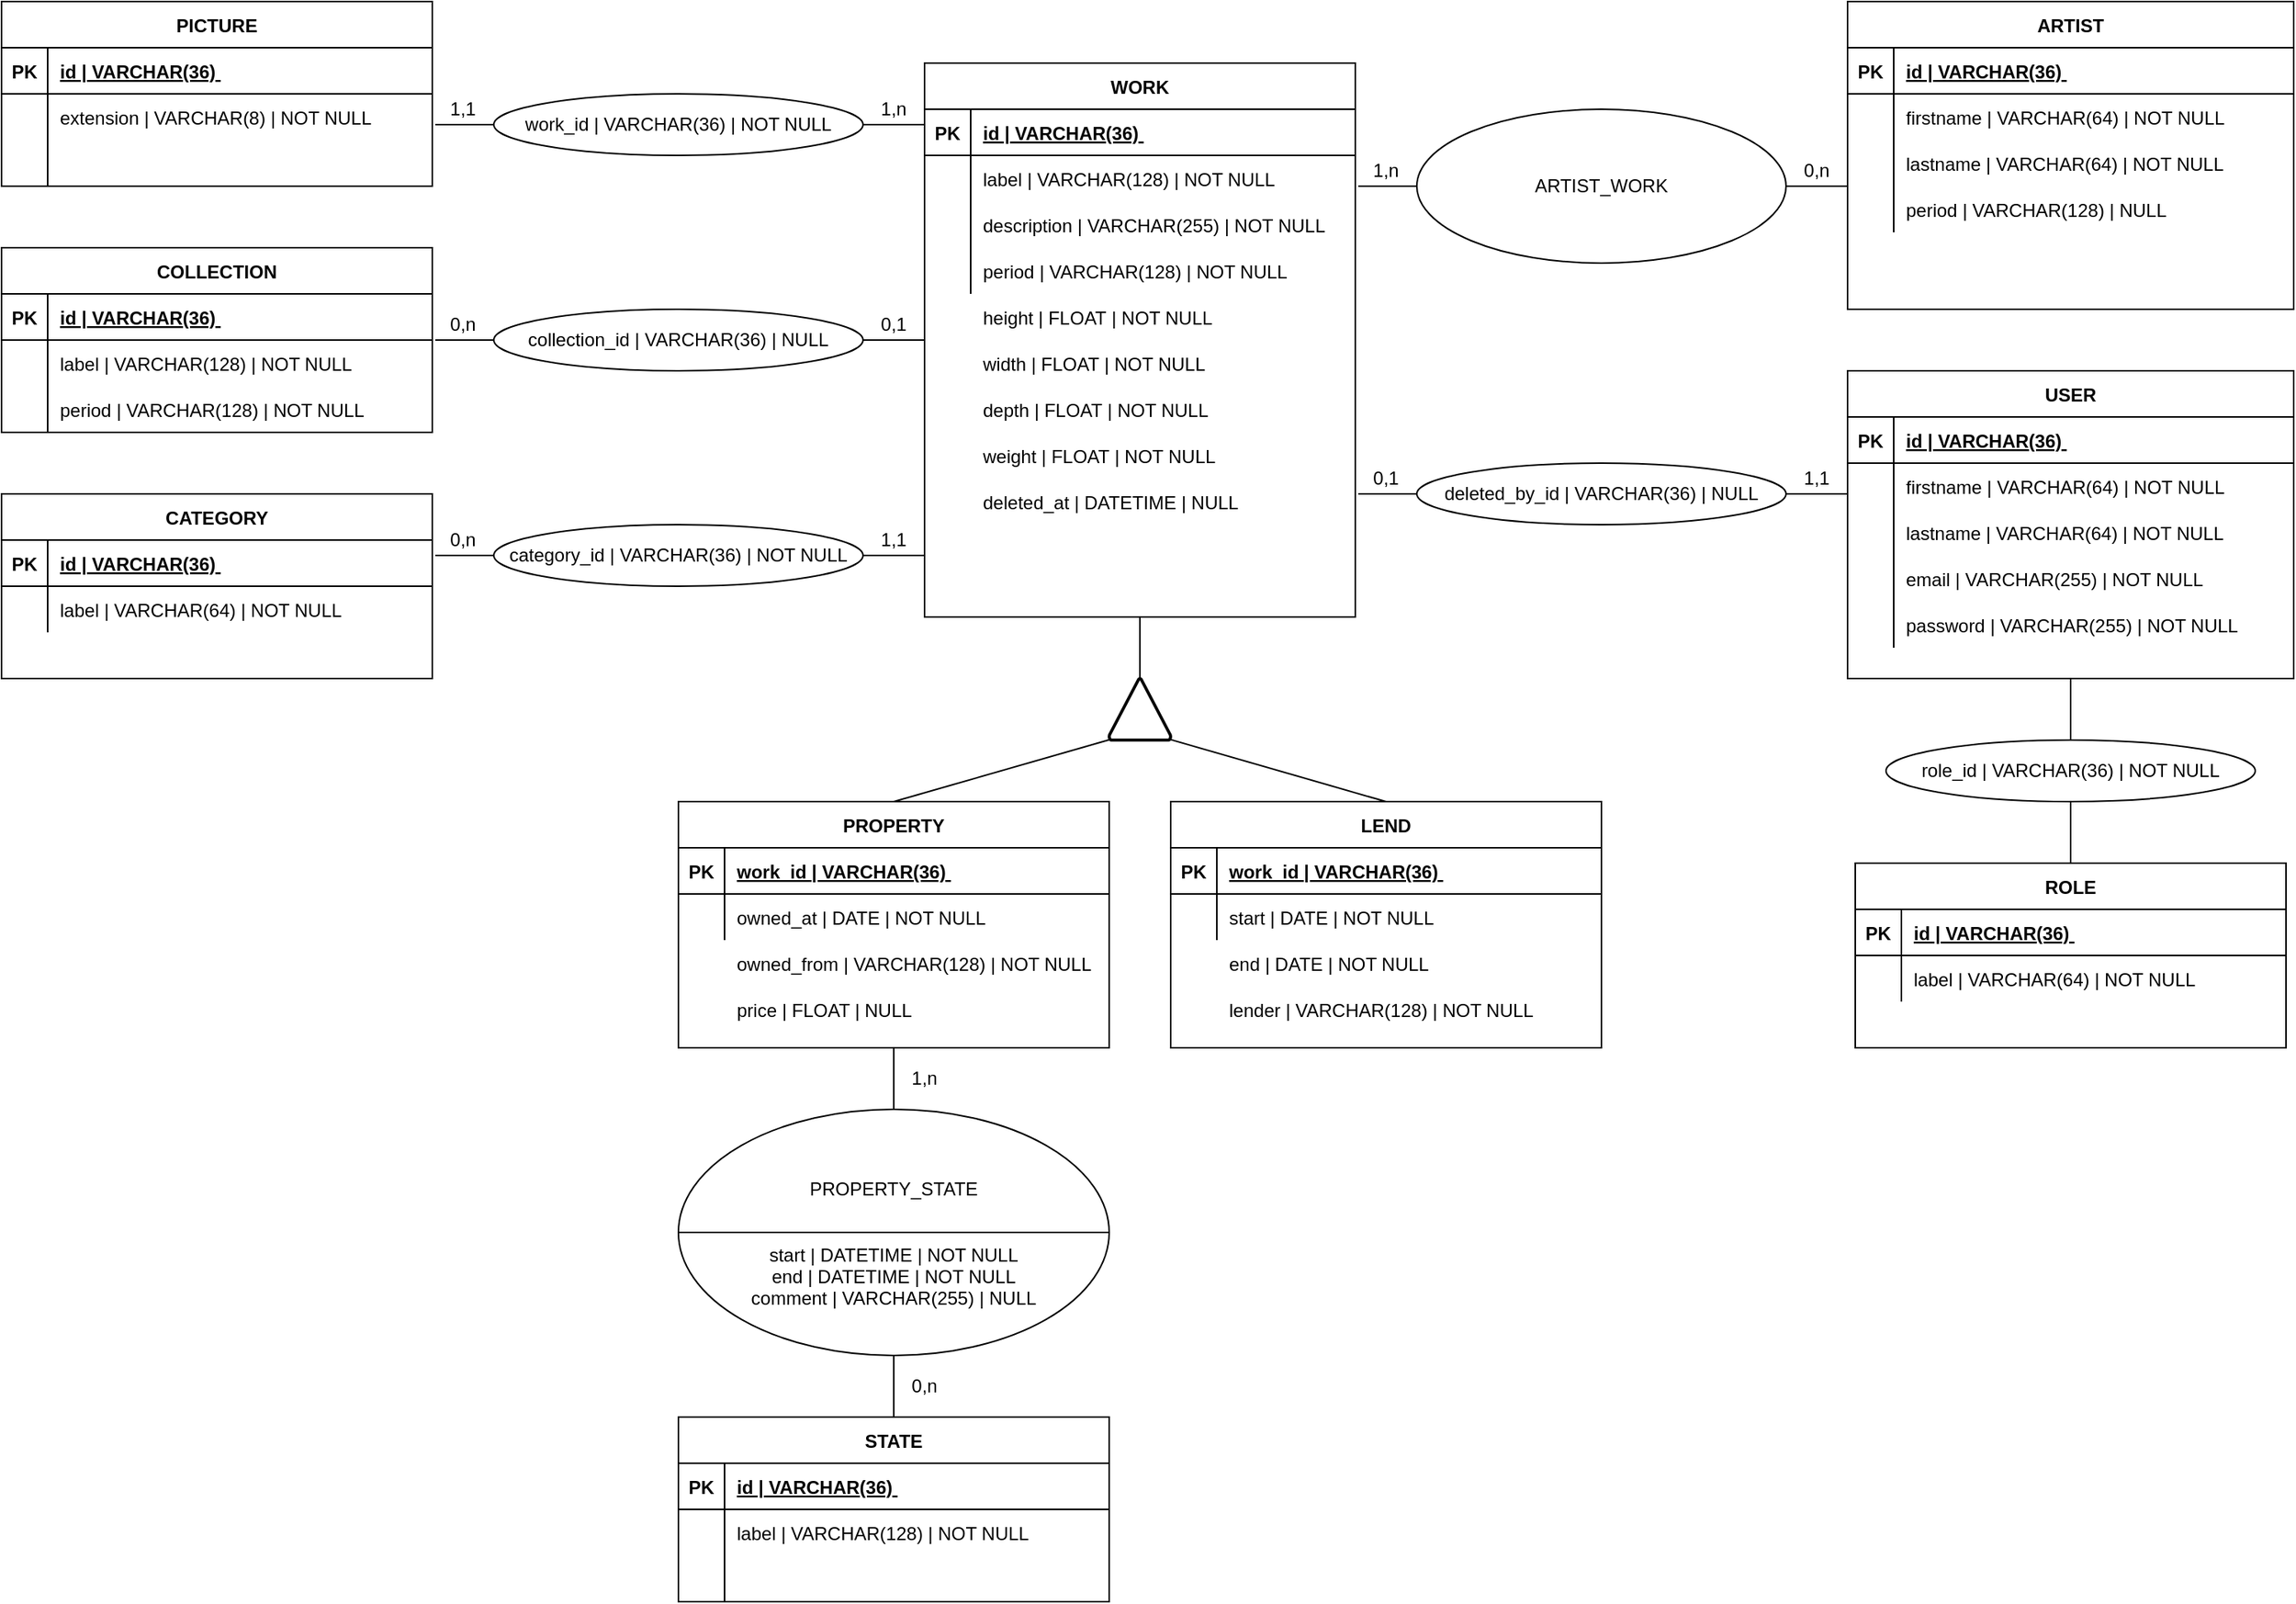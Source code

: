 <mxfile version="14.6.6" type="device"><diagram id="KtRQUyk1w5JVe8lo4TJr" name="Page-1"><mxGraphModel dx="2473" dy="720" grid="1" gridSize="10" guides="1" tooltips="1" connect="1" arrows="1" fold="1" page="0" pageScale="1" pageWidth="827" pageHeight="1169" math="0" shadow="0"><root><mxCell id="0"/><mxCell id="1" parent="0"/><mxCell id="kUrhqfvCoL_oDyxeggpk-15" value="WORK" style="shape=table;startSize=30;container=1;collapsible=1;childLayout=tableLayout;fixedRows=1;rowLines=0;fontStyle=1;align=center;resizeLast=1;" parent="1" vertex="1"><mxGeometry x="-40" y="160" width="280" height="360" as="geometry"/></mxCell><mxCell id="kUrhqfvCoL_oDyxeggpk-16" value="" style="shape=partialRectangle;collapsible=0;dropTarget=0;pointerEvents=0;fillColor=none;top=0;left=0;bottom=1;right=0;points=[[0,0.5],[1,0.5]];portConstraint=eastwest;" parent="kUrhqfvCoL_oDyxeggpk-15" vertex="1"><mxGeometry y="30" width="280" height="30" as="geometry"/></mxCell><mxCell id="kUrhqfvCoL_oDyxeggpk-17" value="PK" style="shape=partialRectangle;connectable=0;fillColor=none;top=0;left=0;bottom=0;right=0;fontStyle=1;overflow=hidden;" parent="kUrhqfvCoL_oDyxeggpk-16" vertex="1"><mxGeometry width="30" height="30" as="geometry"/></mxCell><mxCell id="kUrhqfvCoL_oDyxeggpk-18" value="id | VARCHAR(36) " style="shape=partialRectangle;connectable=0;fillColor=none;top=0;left=0;bottom=0;right=0;align=left;spacingLeft=6;fontStyle=5;overflow=hidden;" parent="kUrhqfvCoL_oDyxeggpk-16" vertex="1"><mxGeometry x="30" width="250" height="30" as="geometry"/></mxCell><mxCell id="kUrhqfvCoL_oDyxeggpk-19" value="" style="shape=partialRectangle;collapsible=0;dropTarget=0;pointerEvents=0;fillColor=none;top=0;left=0;bottom=0;right=0;points=[[0,0.5],[1,0.5]];portConstraint=eastwest;" parent="kUrhqfvCoL_oDyxeggpk-15" vertex="1"><mxGeometry y="60" width="280" height="30" as="geometry"/></mxCell><mxCell id="kUrhqfvCoL_oDyxeggpk-20" value="" style="shape=partialRectangle;connectable=0;fillColor=none;top=0;left=0;bottom=0;right=0;editable=1;overflow=hidden;" parent="kUrhqfvCoL_oDyxeggpk-19" vertex="1"><mxGeometry width="30" height="30" as="geometry"/></mxCell><mxCell id="kUrhqfvCoL_oDyxeggpk-21" value="label | VARCHAR(128) | NOT NULL" style="shape=partialRectangle;connectable=0;fillColor=none;top=0;left=0;bottom=0;right=0;align=left;spacingLeft=6;overflow=hidden;" parent="kUrhqfvCoL_oDyxeggpk-19" vertex="1"><mxGeometry x="30" width="250" height="30" as="geometry"/></mxCell><mxCell id="kUrhqfvCoL_oDyxeggpk-22" value="" style="shape=partialRectangle;collapsible=0;dropTarget=0;pointerEvents=0;fillColor=none;top=0;left=0;bottom=0;right=0;points=[[0,0.5],[1,0.5]];portConstraint=eastwest;" parent="kUrhqfvCoL_oDyxeggpk-15" vertex="1"><mxGeometry y="90" width="280" height="30" as="geometry"/></mxCell><mxCell id="kUrhqfvCoL_oDyxeggpk-23" value="" style="shape=partialRectangle;connectable=0;fillColor=none;top=0;left=0;bottom=0;right=0;editable=1;overflow=hidden;" parent="kUrhqfvCoL_oDyxeggpk-22" vertex="1"><mxGeometry width="30" height="30" as="geometry"/></mxCell><mxCell id="kUrhqfvCoL_oDyxeggpk-24" value="description | VARCHAR(255) | NOT NULL" style="shape=partialRectangle;connectable=0;fillColor=none;top=0;left=0;bottom=0;right=0;align=left;spacingLeft=6;overflow=hidden;" parent="kUrhqfvCoL_oDyxeggpk-22" vertex="1"><mxGeometry x="30" width="250" height="30" as="geometry"/></mxCell><mxCell id="kUrhqfvCoL_oDyxeggpk-25" value="" style="shape=partialRectangle;collapsible=0;dropTarget=0;pointerEvents=0;fillColor=none;top=0;left=0;bottom=0;right=0;points=[[0,0.5],[1,0.5]];portConstraint=eastwest;" parent="kUrhqfvCoL_oDyxeggpk-15" vertex="1"><mxGeometry y="120" width="280" height="30" as="geometry"/></mxCell><mxCell id="kUrhqfvCoL_oDyxeggpk-26" value="" style="shape=partialRectangle;connectable=0;fillColor=none;top=0;left=0;bottom=0;right=0;editable=1;overflow=hidden;" parent="kUrhqfvCoL_oDyxeggpk-25" vertex="1"><mxGeometry width="30" height="30" as="geometry"/></mxCell><mxCell id="kUrhqfvCoL_oDyxeggpk-27" value="" style="shape=partialRectangle;connectable=0;fillColor=none;top=0;left=0;bottom=0;right=0;align=left;spacingLeft=6;overflow=hidden;" parent="kUrhqfvCoL_oDyxeggpk-25" vertex="1"><mxGeometry x="30" width="250" height="30" as="geometry"/></mxCell><mxCell id="kUrhqfvCoL_oDyxeggpk-28" value="height | FLOAT | NOT NULL" style="shape=partialRectangle;connectable=0;fillColor=none;top=0;left=0;bottom=0;right=0;align=left;spacingLeft=6;overflow=hidden;" parent="1" vertex="1"><mxGeometry x="-10" y="310" width="210" height="30" as="geometry"/></mxCell><mxCell id="kUrhqfvCoL_oDyxeggpk-43" value="ARTIST" style="shape=table;startSize=30;container=1;collapsible=1;childLayout=tableLayout;fixedRows=1;rowLines=0;fontStyle=1;align=center;resizeLast=1;" parent="1" vertex="1"><mxGeometry x="560" y="120" width="290" height="200" as="geometry"/></mxCell><mxCell id="kUrhqfvCoL_oDyxeggpk-44" value="" style="shape=partialRectangle;collapsible=0;dropTarget=0;pointerEvents=0;fillColor=none;top=0;left=0;bottom=1;right=0;points=[[0,0.5],[1,0.5]];portConstraint=eastwest;" parent="kUrhqfvCoL_oDyxeggpk-43" vertex="1"><mxGeometry y="30" width="290" height="30" as="geometry"/></mxCell><mxCell id="kUrhqfvCoL_oDyxeggpk-45" value="PK" style="shape=partialRectangle;connectable=0;fillColor=none;top=0;left=0;bottom=0;right=0;fontStyle=1;overflow=hidden;" parent="kUrhqfvCoL_oDyxeggpk-44" vertex="1"><mxGeometry width="30" height="30" as="geometry"/></mxCell><mxCell id="kUrhqfvCoL_oDyxeggpk-46" value="id | VARCHAR(36) " style="shape=partialRectangle;connectable=0;fillColor=none;top=0;left=0;bottom=0;right=0;align=left;spacingLeft=6;fontStyle=5;overflow=hidden;" parent="kUrhqfvCoL_oDyxeggpk-44" vertex="1"><mxGeometry x="30" width="260" height="30" as="geometry"/></mxCell><mxCell id="kUrhqfvCoL_oDyxeggpk-47" value="" style="shape=partialRectangle;collapsible=0;dropTarget=0;pointerEvents=0;fillColor=none;top=0;left=0;bottom=0;right=0;points=[[0,0.5],[1,0.5]];portConstraint=eastwest;" parent="kUrhqfvCoL_oDyxeggpk-43" vertex="1"><mxGeometry y="60" width="290" height="30" as="geometry"/></mxCell><mxCell id="kUrhqfvCoL_oDyxeggpk-48" value="" style="shape=partialRectangle;connectable=0;fillColor=none;top=0;left=0;bottom=0;right=0;editable=1;overflow=hidden;" parent="kUrhqfvCoL_oDyxeggpk-47" vertex="1"><mxGeometry width="30" height="30" as="geometry"/></mxCell><mxCell id="kUrhqfvCoL_oDyxeggpk-49" value="firstname | VARCHAR(64) | NOT NULL" style="shape=partialRectangle;connectable=0;fillColor=none;top=0;left=0;bottom=0;right=0;align=left;spacingLeft=6;overflow=hidden;" parent="kUrhqfvCoL_oDyxeggpk-47" vertex="1"><mxGeometry x="30" width="260" height="30" as="geometry"/></mxCell><mxCell id="kUrhqfvCoL_oDyxeggpk-50" value="" style="shape=partialRectangle;collapsible=0;dropTarget=0;pointerEvents=0;fillColor=none;top=0;left=0;bottom=0;right=0;points=[[0,0.5],[1,0.5]];portConstraint=eastwest;" parent="kUrhqfvCoL_oDyxeggpk-43" vertex="1"><mxGeometry y="90" width="290" height="30" as="geometry"/></mxCell><mxCell id="kUrhqfvCoL_oDyxeggpk-51" value="" style="shape=partialRectangle;connectable=0;fillColor=none;top=0;left=0;bottom=0;right=0;editable=1;overflow=hidden;" parent="kUrhqfvCoL_oDyxeggpk-50" vertex="1"><mxGeometry width="30" height="30" as="geometry"/></mxCell><mxCell id="kUrhqfvCoL_oDyxeggpk-52" value="lastname | VARCHAR(64) | NOT NULL" style="shape=partialRectangle;connectable=0;fillColor=none;top=0;left=0;bottom=0;right=0;align=left;spacingLeft=6;overflow=hidden;" parent="kUrhqfvCoL_oDyxeggpk-50" vertex="1"><mxGeometry x="30" width="260" height="30" as="geometry"/></mxCell><mxCell id="kUrhqfvCoL_oDyxeggpk-53" value="" style="shape=partialRectangle;collapsible=0;dropTarget=0;pointerEvents=0;fillColor=none;top=0;left=0;bottom=0;right=0;points=[[0,0.5],[1,0.5]];portConstraint=eastwest;" parent="kUrhqfvCoL_oDyxeggpk-43" vertex="1"><mxGeometry y="120" width="290" height="30" as="geometry"/></mxCell><mxCell id="kUrhqfvCoL_oDyxeggpk-54" value="" style="shape=partialRectangle;connectable=0;fillColor=none;top=0;left=0;bottom=0;right=0;editable=1;overflow=hidden;" parent="kUrhqfvCoL_oDyxeggpk-53" vertex="1"><mxGeometry width="30" height="30" as="geometry"/></mxCell><mxCell id="kUrhqfvCoL_oDyxeggpk-55" value="period | VARCHAR(128) | NULL" style="shape=partialRectangle;connectable=0;fillColor=none;top=0;left=0;bottom=0;right=0;align=left;spacingLeft=6;overflow=hidden;" parent="kUrhqfvCoL_oDyxeggpk-53" vertex="1"><mxGeometry x="30" width="260" height="30" as="geometry"/></mxCell><mxCell id="kUrhqfvCoL_oDyxeggpk-77" value="COLLECTION" style="shape=table;startSize=30;container=1;collapsible=1;childLayout=tableLayout;fixedRows=1;rowLines=0;fontStyle=1;align=center;resizeLast=1;" parent="1" vertex="1"><mxGeometry x="-640" y="280" width="280" height="120" as="geometry"/></mxCell><mxCell id="kUrhqfvCoL_oDyxeggpk-78" value="" style="shape=partialRectangle;collapsible=0;dropTarget=0;pointerEvents=0;fillColor=none;top=0;left=0;bottom=1;right=0;points=[[0,0.5],[1,0.5]];portConstraint=eastwest;" parent="kUrhqfvCoL_oDyxeggpk-77" vertex="1"><mxGeometry y="30" width="280" height="30" as="geometry"/></mxCell><mxCell id="kUrhqfvCoL_oDyxeggpk-79" value="PK" style="shape=partialRectangle;connectable=0;fillColor=none;top=0;left=0;bottom=0;right=0;fontStyle=1;overflow=hidden;" parent="kUrhqfvCoL_oDyxeggpk-78" vertex="1"><mxGeometry width="30" height="30" as="geometry"/></mxCell><mxCell id="kUrhqfvCoL_oDyxeggpk-80" value="id | VARCHAR(36) " style="shape=partialRectangle;connectable=0;fillColor=none;top=0;left=0;bottom=0;right=0;align=left;spacingLeft=6;fontStyle=5;overflow=hidden;" parent="kUrhqfvCoL_oDyxeggpk-78" vertex="1"><mxGeometry x="30" width="250" height="30" as="geometry"/></mxCell><mxCell id="kUrhqfvCoL_oDyxeggpk-81" value="" style="shape=partialRectangle;collapsible=0;dropTarget=0;pointerEvents=0;fillColor=none;top=0;left=0;bottom=0;right=0;points=[[0,0.5],[1,0.5]];portConstraint=eastwest;" parent="kUrhqfvCoL_oDyxeggpk-77" vertex="1"><mxGeometry y="60" width="280" height="30" as="geometry"/></mxCell><mxCell id="kUrhqfvCoL_oDyxeggpk-82" value="" style="shape=partialRectangle;connectable=0;fillColor=none;top=0;left=0;bottom=0;right=0;editable=1;overflow=hidden;" parent="kUrhqfvCoL_oDyxeggpk-81" vertex="1"><mxGeometry width="30" height="30" as="geometry"/></mxCell><mxCell id="kUrhqfvCoL_oDyxeggpk-83" value="label | VARCHAR(128) | NOT NULL" style="shape=partialRectangle;connectable=0;fillColor=none;top=0;left=0;bottom=0;right=0;align=left;spacingLeft=6;overflow=hidden;" parent="kUrhqfvCoL_oDyxeggpk-81" vertex="1"><mxGeometry x="30" width="250" height="30" as="geometry"/></mxCell><mxCell id="kUrhqfvCoL_oDyxeggpk-84" value="" style="shape=partialRectangle;collapsible=0;dropTarget=0;pointerEvents=0;fillColor=none;top=0;left=0;bottom=0;right=0;points=[[0,0.5],[1,0.5]];portConstraint=eastwest;" parent="kUrhqfvCoL_oDyxeggpk-77" vertex="1"><mxGeometry y="90" width="280" height="30" as="geometry"/></mxCell><mxCell id="kUrhqfvCoL_oDyxeggpk-85" value="" style="shape=partialRectangle;connectable=0;fillColor=none;top=0;left=0;bottom=0;right=0;editable=1;overflow=hidden;" parent="kUrhqfvCoL_oDyxeggpk-84" vertex="1"><mxGeometry width="30" height="30" as="geometry"/></mxCell><mxCell id="kUrhqfvCoL_oDyxeggpk-86" value="period | VARCHAR(128) | NOT NULL" style="shape=partialRectangle;connectable=0;fillColor=none;top=0;left=0;bottom=0;right=0;align=left;spacingLeft=6;overflow=hidden;" parent="kUrhqfvCoL_oDyxeggpk-84" vertex="1"><mxGeometry x="30" width="250" height="30" as="geometry"/></mxCell><mxCell id="kUrhqfvCoL_oDyxeggpk-115" value="USER" style="shape=table;startSize=30;container=1;collapsible=1;childLayout=tableLayout;fixedRows=1;rowLines=0;fontStyle=1;align=center;resizeLast=1;" parent="1" vertex="1"><mxGeometry x="560" y="360" width="290" height="200" as="geometry"/></mxCell><mxCell id="kUrhqfvCoL_oDyxeggpk-116" value="" style="shape=partialRectangle;collapsible=0;dropTarget=0;pointerEvents=0;fillColor=none;top=0;left=0;bottom=1;right=0;points=[[0,0.5],[1,0.5]];portConstraint=eastwest;" parent="kUrhqfvCoL_oDyxeggpk-115" vertex="1"><mxGeometry y="30" width="290" height="30" as="geometry"/></mxCell><mxCell id="kUrhqfvCoL_oDyxeggpk-117" value="PK" style="shape=partialRectangle;connectable=0;fillColor=none;top=0;left=0;bottom=0;right=0;fontStyle=1;overflow=hidden;" parent="kUrhqfvCoL_oDyxeggpk-116" vertex="1"><mxGeometry width="30" height="30" as="geometry"/></mxCell><mxCell id="kUrhqfvCoL_oDyxeggpk-118" value="id | VARCHAR(36) " style="shape=partialRectangle;connectable=0;fillColor=none;top=0;left=0;bottom=0;right=0;align=left;spacingLeft=6;fontStyle=5;overflow=hidden;" parent="kUrhqfvCoL_oDyxeggpk-116" vertex="1"><mxGeometry x="30" width="260" height="30" as="geometry"/></mxCell><mxCell id="kUrhqfvCoL_oDyxeggpk-119" value="" style="shape=partialRectangle;collapsible=0;dropTarget=0;pointerEvents=0;fillColor=none;top=0;left=0;bottom=0;right=0;points=[[0,0.5],[1,0.5]];portConstraint=eastwest;" parent="kUrhqfvCoL_oDyxeggpk-115" vertex="1"><mxGeometry y="60" width="290" height="30" as="geometry"/></mxCell><mxCell id="kUrhqfvCoL_oDyxeggpk-120" value="" style="shape=partialRectangle;connectable=0;fillColor=none;top=0;left=0;bottom=0;right=0;editable=1;overflow=hidden;" parent="kUrhqfvCoL_oDyxeggpk-119" vertex="1"><mxGeometry width="30" height="30" as="geometry"/></mxCell><mxCell id="kUrhqfvCoL_oDyxeggpk-121" value="firstname | VARCHAR(64) | NOT NULL" style="shape=partialRectangle;connectable=0;fillColor=none;top=0;left=0;bottom=0;right=0;align=left;spacingLeft=6;overflow=hidden;" parent="kUrhqfvCoL_oDyxeggpk-119" vertex="1"><mxGeometry x="30" width="260" height="30" as="geometry"/></mxCell><mxCell id="kUrhqfvCoL_oDyxeggpk-122" value="" style="shape=partialRectangle;collapsible=0;dropTarget=0;pointerEvents=0;fillColor=none;top=0;left=0;bottom=0;right=0;points=[[0,0.5],[1,0.5]];portConstraint=eastwest;" parent="kUrhqfvCoL_oDyxeggpk-115" vertex="1"><mxGeometry y="90" width="290" height="30" as="geometry"/></mxCell><mxCell id="kUrhqfvCoL_oDyxeggpk-123" value="" style="shape=partialRectangle;connectable=0;fillColor=none;top=0;left=0;bottom=0;right=0;editable=1;overflow=hidden;" parent="kUrhqfvCoL_oDyxeggpk-122" vertex="1"><mxGeometry width="30" height="30" as="geometry"/></mxCell><mxCell id="kUrhqfvCoL_oDyxeggpk-124" value="lastname | VARCHAR(64) | NOT NULL" style="shape=partialRectangle;connectable=0;fillColor=none;top=0;left=0;bottom=0;right=0;align=left;spacingLeft=6;overflow=hidden;" parent="kUrhqfvCoL_oDyxeggpk-122" vertex="1"><mxGeometry x="30" width="260" height="30" as="geometry"/></mxCell><mxCell id="yEM7MSctmR_Ki6UB7FGA-25" value="" style="shape=partialRectangle;collapsible=0;dropTarget=0;pointerEvents=0;fillColor=none;top=0;left=0;bottom=0;right=0;points=[[0,0.5],[1,0.5]];portConstraint=eastwest;" parent="kUrhqfvCoL_oDyxeggpk-115" vertex="1"><mxGeometry y="120" width="290" height="30" as="geometry"/></mxCell><mxCell id="yEM7MSctmR_Ki6UB7FGA-26" value="" style="shape=partialRectangle;connectable=0;fillColor=none;top=0;left=0;bottom=0;right=0;editable=1;overflow=hidden;" parent="yEM7MSctmR_Ki6UB7FGA-25" vertex="1"><mxGeometry width="30" height="30" as="geometry"/></mxCell><mxCell id="yEM7MSctmR_Ki6UB7FGA-27" value="email | VARCHAR(255) | NOT NULL" style="shape=partialRectangle;connectable=0;fillColor=none;top=0;left=0;bottom=0;right=0;align=left;spacingLeft=6;overflow=hidden;" parent="yEM7MSctmR_Ki6UB7FGA-25" vertex="1"><mxGeometry x="30" width="260" height="30" as="geometry"/></mxCell><mxCell id="yEM7MSctmR_Ki6UB7FGA-28" value="" style="shape=partialRectangle;collapsible=0;dropTarget=0;pointerEvents=0;fillColor=none;top=0;left=0;bottom=0;right=0;points=[[0,0.5],[1,0.5]];portConstraint=eastwest;" parent="kUrhqfvCoL_oDyxeggpk-115" vertex="1"><mxGeometry y="150" width="290" height="30" as="geometry"/></mxCell><mxCell id="yEM7MSctmR_Ki6UB7FGA-29" value="" style="shape=partialRectangle;connectable=0;fillColor=none;top=0;left=0;bottom=0;right=0;editable=1;overflow=hidden;" parent="yEM7MSctmR_Ki6UB7FGA-28" vertex="1"><mxGeometry width="30" height="30" as="geometry"/></mxCell><mxCell id="yEM7MSctmR_Ki6UB7FGA-30" value="password | VARCHAR(255) | NOT NULL" style="shape=partialRectangle;connectable=0;fillColor=none;top=0;left=0;bottom=0;right=0;align=left;spacingLeft=6;overflow=hidden;" parent="yEM7MSctmR_Ki6UB7FGA-28" vertex="1"><mxGeometry x="30" width="260" height="30" as="geometry"/></mxCell><mxCell id="kUrhqfvCoL_oDyxeggpk-131" value="period | VARCHAR(128) | NOT NULL" style="shape=partialRectangle;connectable=0;fillColor=none;top=0;left=0;bottom=0;right=0;align=left;spacingLeft=6;overflow=hidden;" parent="1" vertex="1"><mxGeometry x="-10" y="280" width="210" height="30" as="geometry"/></mxCell><mxCell id="kUrhqfvCoL_oDyxeggpk-132" value="PICTURE" style="shape=table;startSize=30;container=1;collapsible=1;childLayout=tableLayout;fixedRows=1;rowLines=0;fontStyle=1;align=center;resizeLast=1;" parent="1" vertex="1"><mxGeometry x="-640" y="120" width="280" height="120" as="geometry"/></mxCell><mxCell id="kUrhqfvCoL_oDyxeggpk-133" value="" style="shape=partialRectangle;collapsible=0;dropTarget=0;pointerEvents=0;fillColor=none;top=0;left=0;bottom=1;right=0;points=[[0,0.5],[1,0.5]];portConstraint=eastwest;" parent="kUrhqfvCoL_oDyxeggpk-132" vertex="1"><mxGeometry y="30" width="280" height="30" as="geometry"/></mxCell><mxCell id="kUrhqfvCoL_oDyxeggpk-134" value="PK" style="shape=partialRectangle;connectable=0;fillColor=none;top=0;left=0;bottom=0;right=0;fontStyle=1;overflow=hidden;" parent="kUrhqfvCoL_oDyxeggpk-133" vertex="1"><mxGeometry width="30" height="30" as="geometry"/></mxCell><mxCell id="kUrhqfvCoL_oDyxeggpk-135" value="id | VARCHAR(36) " style="shape=partialRectangle;connectable=0;fillColor=none;top=0;left=0;bottom=0;right=0;align=left;spacingLeft=6;fontStyle=5;overflow=hidden;" parent="kUrhqfvCoL_oDyxeggpk-133" vertex="1"><mxGeometry x="30" width="250" height="30" as="geometry"/></mxCell><mxCell id="kUrhqfvCoL_oDyxeggpk-136" value="" style="shape=partialRectangle;collapsible=0;dropTarget=0;pointerEvents=0;fillColor=none;top=0;left=0;bottom=0;right=0;points=[[0,0.5],[1,0.5]];portConstraint=eastwest;" parent="kUrhqfvCoL_oDyxeggpk-132" vertex="1"><mxGeometry y="60" width="280" height="30" as="geometry"/></mxCell><mxCell id="kUrhqfvCoL_oDyxeggpk-137" value="" style="shape=partialRectangle;connectable=0;fillColor=none;top=0;left=0;bottom=0;right=0;editable=1;overflow=hidden;" parent="kUrhqfvCoL_oDyxeggpk-136" vertex="1"><mxGeometry width="30" height="30" as="geometry"/></mxCell><mxCell id="kUrhqfvCoL_oDyxeggpk-138" value="extension | VARCHAR(8) | NOT NULL" style="shape=partialRectangle;connectable=0;fillColor=none;top=0;left=0;bottom=0;right=0;align=left;spacingLeft=6;overflow=hidden;" parent="kUrhqfvCoL_oDyxeggpk-136" vertex="1"><mxGeometry x="30" width="250" height="30" as="geometry"/></mxCell><mxCell id="kUrhqfvCoL_oDyxeggpk-139" value="" style="shape=partialRectangle;collapsible=0;dropTarget=0;pointerEvents=0;fillColor=none;top=0;left=0;bottom=0;right=0;points=[[0,0.5],[1,0.5]];portConstraint=eastwest;" parent="kUrhqfvCoL_oDyxeggpk-132" vertex="1"><mxGeometry y="90" width="280" height="30" as="geometry"/></mxCell><mxCell id="kUrhqfvCoL_oDyxeggpk-140" value="" style="shape=partialRectangle;connectable=0;fillColor=none;top=0;left=0;bottom=0;right=0;editable=1;overflow=hidden;" parent="kUrhqfvCoL_oDyxeggpk-139" vertex="1"><mxGeometry width="30" height="30" as="geometry"/></mxCell><mxCell id="kUrhqfvCoL_oDyxeggpk-141" value="" style="shape=partialRectangle;connectable=0;fillColor=none;top=0;left=0;bottom=0;right=0;align=left;spacingLeft=6;overflow=hidden;" parent="kUrhqfvCoL_oDyxeggpk-139" vertex="1"><mxGeometry x="30" width="250" height="30" as="geometry"/></mxCell><mxCell id="kUrhqfvCoL_oDyxeggpk-145" value="deleted_at | DATETIME | NULL" style="shape=partialRectangle;connectable=0;fillColor=none;top=0;left=0;bottom=0;right=0;align=left;spacingLeft=6;overflow=hidden;" parent="1" vertex="1"><mxGeometry x="-10" y="430" width="230" height="30" as="geometry"/></mxCell><mxCell id="kUrhqfvCoL_oDyxeggpk-146" value="CATEGORY" style="shape=table;startSize=30;container=1;collapsible=1;childLayout=tableLayout;fixedRows=1;rowLines=0;fontStyle=1;align=center;resizeLast=1;" parent="1" vertex="1"><mxGeometry x="-640" y="440" width="280" height="120" as="geometry"/></mxCell><mxCell id="kUrhqfvCoL_oDyxeggpk-147" value="" style="shape=partialRectangle;collapsible=0;dropTarget=0;pointerEvents=0;fillColor=none;top=0;left=0;bottom=1;right=0;points=[[0,0.5],[1,0.5]];portConstraint=eastwest;" parent="kUrhqfvCoL_oDyxeggpk-146" vertex="1"><mxGeometry y="30" width="280" height="30" as="geometry"/></mxCell><mxCell id="kUrhqfvCoL_oDyxeggpk-148" value="PK" style="shape=partialRectangle;connectable=0;fillColor=none;top=0;left=0;bottom=0;right=0;fontStyle=1;overflow=hidden;" parent="kUrhqfvCoL_oDyxeggpk-147" vertex="1"><mxGeometry width="30" height="30" as="geometry"/></mxCell><mxCell id="kUrhqfvCoL_oDyxeggpk-149" value="id | VARCHAR(36) " style="shape=partialRectangle;connectable=0;fillColor=none;top=0;left=0;bottom=0;right=0;align=left;spacingLeft=6;fontStyle=5;overflow=hidden;" parent="kUrhqfvCoL_oDyxeggpk-147" vertex="1"><mxGeometry x="30" width="250" height="30" as="geometry"/></mxCell><mxCell id="kUrhqfvCoL_oDyxeggpk-150" value="" style="shape=partialRectangle;collapsible=0;dropTarget=0;pointerEvents=0;fillColor=none;top=0;left=0;bottom=0;right=0;points=[[0,0.5],[1,0.5]];portConstraint=eastwest;" parent="kUrhqfvCoL_oDyxeggpk-146" vertex="1"><mxGeometry y="60" width="280" height="30" as="geometry"/></mxCell><mxCell id="kUrhqfvCoL_oDyxeggpk-151" value="" style="shape=partialRectangle;connectable=0;fillColor=none;top=0;left=0;bottom=0;right=0;editable=1;overflow=hidden;" parent="kUrhqfvCoL_oDyxeggpk-150" vertex="1"><mxGeometry width="30" height="30" as="geometry"/></mxCell><mxCell id="kUrhqfvCoL_oDyxeggpk-152" value="label | VARCHAR(64) | NOT NULL" style="shape=partialRectangle;connectable=0;fillColor=none;top=0;left=0;bottom=0;right=0;align=left;spacingLeft=6;overflow=hidden;" parent="kUrhqfvCoL_oDyxeggpk-150" vertex="1"><mxGeometry x="30" width="250" height="30" as="geometry"/></mxCell><mxCell id="hrKMiqWx6Lg_Gw43Ol8k-1" value="LEND" style="shape=table;startSize=30;container=1;collapsible=1;childLayout=tableLayout;fixedRows=1;rowLines=0;fontStyle=1;align=center;resizeLast=1;" parent="1" vertex="1"><mxGeometry x="120" y="640" width="280" height="160" as="geometry"/></mxCell><mxCell id="hrKMiqWx6Lg_Gw43Ol8k-2" value="" style="shape=partialRectangle;collapsible=0;dropTarget=0;pointerEvents=0;fillColor=none;top=0;left=0;bottom=1;right=0;points=[[0,0.5],[1,0.5]];portConstraint=eastwest;" parent="hrKMiqWx6Lg_Gw43Ol8k-1" vertex="1"><mxGeometry y="30" width="280" height="30" as="geometry"/></mxCell><mxCell id="hrKMiqWx6Lg_Gw43Ol8k-3" value="PK" style="shape=partialRectangle;connectable=0;fillColor=none;top=0;left=0;bottom=0;right=0;fontStyle=1;overflow=hidden;" parent="hrKMiqWx6Lg_Gw43Ol8k-2" vertex="1"><mxGeometry width="30" height="30" as="geometry"/></mxCell><mxCell id="hrKMiqWx6Lg_Gw43Ol8k-4" value="work_id | VARCHAR(36) " style="shape=partialRectangle;connectable=0;fillColor=none;top=0;left=0;bottom=0;right=0;align=left;spacingLeft=6;fontStyle=5;overflow=hidden;" parent="hrKMiqWx6Lg_Gw43Ol8k-2" vertex="1"><mxGeometry x="30" width="250" height="30" as="geometry"/></mxCell><mxCell id="hrKMiqWx6Lg_Gw43Ol8k-5" value="" style="shape=partialRectangle;collapsible=0;dropTarget=0;pointerEvents=0;fillColor=none;top=0;left=0;bottom=0;right=0;points=[[0,0.5],[1,0.5]];portConstraint=eastwest;" parent="hrKMiqWx6Lg_Gw43Ol8k-1" vertex="1"><mxGeometry y="60" width="280" height="30" as="geometry"/></mxCell><mxCell id="hrKMiqWx6Lg_Gw43Ol8k-6" value="" style="shape=partialRectangle;connectable=0;fillColor=none;top=0;left=0;bottom=0;right=0;editable=1;overflow=hidden;" parent="hrKMiqWx6Lg_Gw43Ol8k-5" vertex="1"><mxGeometry width="30" height="30" as="geometry"/></mxCell><mxCell id="hrKMiqWx6Lg_Gw43Ol8k-7" value="start | DATE | NOT NULL" style="shape=partialRectangle;connectable=0;fillColor=none;top=0;left=0;bottom=0;right=0;align=left;spacingLeft=6;overflow=hidden;" parent="hrKMiqWx6Lg_Gw43Ol8k-5" vertex="1"><mxGeometry x="30" width="250" height="30" as="geometry"/></mxCell><mxCell id="hrKMiqWx6Lg_Gw43Ol8k-8" value="end | DATE | NOT NULL" style="shape=partialRectangle;connectable=0;fillColor=none;top=0;left=0;bottom=0;right=0;align=left;spacingLeft=6;overflow=hidden;" parent="1" vertex="1"><mxGeometry x="150" y="730" width="220" height="30" as="geometry"/></mxCell><mxCell id="hrKMiqWx6Lg_Gw43Ol8k-9" value="lender | VARCHAR(128) | NOT NULL" style="shape=partialRectangle;connectable=0;fillColor=none;top=0;left=0;bottom=0;right=0;align=left;spacingLeft=6;overflow=hidden;" parent="1" vertex="1"><mxGeometry x="150" y="760" width="240" height="30" as="geometry"/></mxCell><mxCell id="hrKMiqWx6Lg_Gw43Ol8k-10" value="PROPERTY" style="shape=table;startSize=30;container=1;collapsible=1;childLayout=tableLayout;fixedRows=1;rowLines=0;fontStyle=1;align=center;resizeLast=1;" parent="1" vertex="1"><mxGeometry x="-200" y="640" width="280" height="160" as="geometry"/></mxCell><mxCell id="hrKMiqWx6Lg_Gw43Ol8k-11" value="" style="shape=partialRectangle;collapsible=0;dropTarget=0;pointerEvents=0;fillColor=none;top=0;left=0;bottom=1;right=0;points=[[0,0.5],[1,0.5]];portConstraint=eastwest;" parent="hrKMiqWx6Lg_Gw43Ol8k-10" vertex="1"><mxGeometry y="30" width="280" height="30" as="geometry"/></mxCell><mxCell id="hrKMiqWx6Lg_Gw43Ol8k-12" value="PK" style="shape=partialRectangle;connectable=0;fillColor=none;top=0;left=0;bottom=0;right=0;fontStyle=1;overflow=hidden;" parent="hrKMiqWx6Lg_Gw43Ol8k-11" vertex="1"><mxGeometry width="30" height="30" as="geometry"/></mxCell><mxCell id="hrKMiqWx6Lg_Gw43Ol8k-13" value="work_id | VARCHAR(36) " style="shape=partialRectangle;connectable=0;fillColor=none;top=0;left=0;bottom=0;right=0;align=left;spacingLeft=6;fontStyle=5;overflow=hidden;" parent="hrKMiqWx6Lg_Gw43Ol8k-11" vertex="1"><mxGeometry x="30" width="250" height="30" as="geometry"/></mxCell><mxCell id="hrKMiqWx6Lg_Gw43Ol8k-14" value="" style="shape=partialRectangle;collapsible=0;dropTarget=0;pointerEvents=0;fillColor=none;top=0;left=0;bottom=0;right=0;points=[[0,0.5],[1,0.5]];portConstraint=eastwest;" parent="hrKMiqWx6Lg_Gw43Ol8k-10" vertex="1"><mxGeometry y="60" width="280" height="30" as="geometry"/></mxCell><mxCell id="hrKMiqWx6Lg_Gw43Ol8k-15" value="" style="shape=partialRectangle;connectable=0;fillColor=none;top=0;left=0;bottom=0;right=0;editable=1;overflow=hidden;" parent="hrKMiqWx6Lg_Gw43Ol8k-14" vertex="1"><mxGeometry width="30" height="30" as="geometry"/></mxCell><mxCell id="hrKMiqWx6Lg_Gw43Ol8k-16" value="owned_at | DATE | NOT NULL" style="shape=partialRectangle;connectable=0;fillColor=none;top=0;left=0;bottom=0;right=0;align=left;spacingLeft=6;overflow=hidden;" parent="hrKMiqWx6Lg_Gw43Ol8k-14" vertex="1"><mxGeometry x="30" width="250" height="30" as="geometry"/></mxCell><mxCell id="hrKMiqWx6Lg_Gw43Ol8k-18" value="owned_from | VARCHAR(128) | NOT NULL" style="shape=partialRectangle;connectable=0;fillColor=none;top=0;left=0;bottom=0;right=0;align=left;spacingLeft=6;overflow=hidden;" parent="1" vertex="1"><mxGeometry x="-170" y="730" width="240" height="30" as="geometry"/></mxCell><mxCell id="hrKMiqWx6Lg_Gw43Ol8k-19" value="price | FLOAT | NULL" style="shape=partialRectangle;connectable=0;fillColor=none;top=0;left=0;bottom=0;right=0;align=left;spacingLeft=6;overflow=hidden;" parent="1" vertex="1"><mxGeometry x="-170" y="760" width="220" height="30" as="geometry"/></mxCell><mxCell id="hrKMiqWx6Lg_Gw43Ol8k-22" value="" style="endArrow=none;html=1;rounded=0;entryX=1;entryY=0.5;entryDx=0;entryDy=0;exitX=0.5;exitY=1;exitDx=0;exitDy=0;" parent="1" edge="1"><mxGeometry relative="1" as="geometry"><mxPoint x="100" y="560" as="sourcePoint"/><mxPoint x="100" y="560" as="targetPoint"/></mxGeometry></mxCell><mxCell id="hrKMiqWx6Lg_Gw43Ol8k-23" value="" style="endArrow=none;html=1;rounded=0;entryX=0.5;entryY=0;entryDx=0;entryDy=0;exitX=0.012;exitY=0.029;exitDx=0;exitDy=0;exitPerimeter=0;" parent="1" target="hrKMiqWx6Lg_Gw43Ol8k-10" edge="1"><mxGeometry relative="1" as="geometry"><mxPoint x="81.16" y="599.52" as="sourcePoint"/><mxPoint x="-70" y="672.5" as="targetPoint"/></mxGeometry></mxCell><mxCell id="hrKMiqWx6Lg_Gw43Ol8k-24" value="" style="endArrow=none;html=1;rounded=0;entryX=0.012;entryY=0.985;entryDx=0;entryDy=0;exitX=0.5;exitY=0;exitDx=0;exitDy=0;entryPerimeter=0;" parent="1" source="hrKMiqWx6Lg_Gw43Ol8k-1" edge="1"><mxGeometry relative="1" as="geometry"><mxPoint x="97.32" y="659.28" as="sourcePoint"/><mxPoint x="119.4" y="599.52" as="targetPoint"/></mxGeometry></mxCell><mxCell id="yEM7MSctmR_Ki6UB7FGA-2" value="collection_id | VARCHAR(36) | NULL" style="ellipse;whiteSpace=wrap;html=1;" parent="1" vertex="1"><mxGeometry x="-320" y="320" width="240" height="40" as="geometry"/></mxCell><mxCell id="yEM7MSctmR_Ki6UB7FGA-3" value="" style="endArrow=none;html=1;exitX=1;exitY=0.5;exitDx=0;exitDy=0;" parent="1" source="yEM7MSctmR_Ki6UB7FGA-2" edge="1"><mxGeometry width="50" height="50" relative="1" as="geometry"><mxPoint x="-90" y="390" as="sourcePoint"/><mxPoint x="-40" y="340" as="targetPoint"/></mxGeometry></mxCell><mxCell id="yEM7MSctmR_Ki6UB7FGA-4" value="" style="endArrow=none;html=1;exitX=1.007;exitY=0;exitDx=0;exitDy=0;exitPerimeter=0;entryX=0;entryY=0.5;entryDx=0;entryDy=0;" parent="1" target="yEM7MSctmR_Ki6UB7FGA-2" edge="1"><mxGeometry width="50" height="50" relative="1" as="geometry"><mxPoint x="-358.04" y="340" as="sourcePoint"/><mxPoint x="-210" y="400" as="targetPoint"/></mxGeometry></mxCell><mxCell id="yEM7MSctmR_Ki6UB7FGA-5" value="0,1" style="text;html=1;strokeColor=none;fillColor=none;align=center;verticalAlign=middle;whiteSpace=wrap;rounded=0;" parent="1" vertex="1"><mxGeometry x="-80" y="320" width="40" height="20" as="geometry"/></mxCell><mxCell id="yEM7MSctmR_Ki6UB7FGA-7" value="0,n" style="text;html=1;strokeColor=none;fillColor=none;align=center;verticalAlign=middle;whiteSpace=wrap;rounded=0;" parent="1" vertex="1"><mxGeometry x="-360" y="320" width="40" height="20" as="geometry"/></mxCell><mxCell id="yEM7MSctmR_Ki6UB7FGA-8" value="category_id | VARCHAR(36) | NOT NULL" style="ellipse;whiteSpace=wrap;html=1;" parent="1" vertex="1"><mxGeometry x="-320" y="460" width="240" height="40" as="geometry"/></mxCell><mxCell id="yEM7MSctmR_Ki6UB7FGA-9" value="" style="endArrow=none;html=1;exitX=1;exitY=0.5;exitDx=0;exitDy=0;" parent="1" source="yEM7MSctmR_Ki6UB7FGA-8" edge="1"><mxGeometry width="50" height="50" relative="1" as="geometry"><mxPoint x="-90" y="530" as="sourcePoint"/><mxPoint x="-40" y="480" as="targetPoint"/></mxGeometry></mxCell><mxCell id="yEM7MSctmR_Ki6UB7FGA-10" value="" style="endArrow=none;html=1;exitX=1.007;exitY=0;exitDx=0;exitDy=0;exitPerimeter=0;entryX=0;entryY=0.5;entryDx=0;entryDy=0;" parent="1" target="yEM7MSctmR_Ki6UB7FGA-8" edge="1"><mxGeometry width="50" height="50" relative="1" as="geometry"><mxPoint x="-358.04" y="480" as="sourcePoint"/><mxPoint x="-210" y="540" as="targetPoint"/></mxGeometry></mxCell><mxCell id="yEM7MSctmR_Ki6UB7FGA-11" value="1,1" style="text;html=1;strokeColor=none;fillColor=none;align=center;verticalAlign=middle;whiteSpace=wrap;rounded=0;" parent="1" vertex="1"><mxGeometry x="-80" y="460" width="40" height="20" as="geometry"/></mxCell><mxCell id="yEM7MSctmR_Ki6UB7FGA-12" value="0,n" style="text;html=1;strokeColor=none;fillColor=none;align=center;verticalAlign=middle;whiteSpace=wrap;rounded=0;" parent="1" vertex="1"><mxGeometry x="-360" y="460" width="40" height="20" as="geometry"/></mxCell><mxCell id="yEM7MSctmR_Ki6UB7FGA-13" value="work_id | VARCHAR(36) | NOT NULL" style="ellipse;whiteSpace=wrap;html=1;" parent="1" vertex="1"><mxGeometry x="-320" y="180" width="240" height="40" as="geometry"/></mxCell><mxCell id="yEM7MSctmR_Ki6UB7FGA-14" value="" style="endArrow=none;html=1;exitX=1;exitY=0.5;exitDx=0;exitDy=0;" parent="1" source="yEM7MSctmR_Ki6UB7FGA-13" edge="1"><mxGeometry width="50" height="50" relative="1" as="geometry"><mxPoint x="-90" y="250" as="sourcePoint"/><mxPoint x="-40" y="200" as="targetPoint"/></mxGeometry></mxCell><mxCell id="yEM7MSctmR_Ki6UB7FGA-15" value="" style="endArrow=none;html=1;exitX=1.007;exitY=0;exitDx=0;exitDy=0;exitPerimeter=0;entryX=0;entryY=0.5;entryDx=0;entryDy=0;" parent="1" target="yEM7MSctmR_Ki6UB7FGA-13" edge="1"><mxGeometry width="50" height="50" relative="1" as="geometry"><mxPoint x="-358.04" y="200" as="sourcePoint"/><mxPoint x="-210" y="260" as="targetPoint"/></mxGeometry></mxCell><mxCell id="yEM7MSctmR_Ki6UB7FGA-16" value="1,n" style="text;html=1;strokeColor=none;fillColor=none;align=center;verticalAlign=middle;whiteSpace=wrap;rounded=0;" parent="1" vertex="1"><mxGeometry x="-80" y="180" width="40" height="20" as="geometry"/></mxCell><mxCell id="yEM7MSctmR_Ki6UB7FGA-17" value="1,1" style="text;html=1;strokeColor=none;fillColor=none;align=center;verticalAlign=middle;whiteSpace=wrap;rounded=0;" parent="1" vertex="1"><mxGeometry x="-360" y="180" width="40" height="20" as="geometry"/></mxCell><mxCell id="yEM7MSctmR_Ki6UB7FGA-21" value="" style="endArrow=none;html=1;exitX=0.5;exitY=1;exitDx=0;exitDy=0;" parent="1" source="kUrhqfvCoL_oDyxeggpk-15" edge="1"><mxGeometry width="50" height="50" relative="1" as="geometry"><mxPoint x="-70" y="510" as="sourcePoint"/><mxPoint x="100" y="560" as="targetPoint"/></mxGeometry></mxCell><mxCell id="yEM7MSctmR_Ki6UB7FGA-22" value="weight | FLOAT | NOT NULL" style="shape=partialRectangle;connectable=0;fillColor=none;top=0;left=0;bottom=0;right=0;align=left;spacingLeft=6;overflow=hidden;" parent="1" vertex="1"><mxGeometry x="-10" y="400" width="210" height="30" as="geometry"/></mxCell><mxCell id="yEM7MSctmR_Ki6UB7FGA-23" value="width | FLOAT | NOT NULL" style="shape=partialRectangle;connectable=0;fillColor=none;top=0;left=0;bottom=0;right=0;align=left;spacingLeft=6;overflow=hidden;" parent="1" vertex="1"><mxGeometry x="-10" y="340" width="210" height="30" as="geometry"/></mxCell><mxCell id="yEM7MSctmR_Ki6UB7FGA-24" value="depth | FLOAT | NOT NULL" style="shape=partialRectangle;connectable=0;fillColor=none;top=0;left=0;bottom=0;right=0;align=left;spacingLeft=6;overflow=hidden;" parent="1" vertex="1"><mxGeometry x="-10" y="370" width="210" height="30" as="geometry"/></mxCell><mxCell id="yEM7MSctmR_Ki6UB7FGA-32" value="&lt;span style=&quot;text-align: left&quot;&gt;deleted_by_id | VARCHAR(36) | NULL&lt;/span&gt;" style="ellipse;whiteSpace=wrap;html=1;" parent="1" vertex="1"><mxGeometry x="280" y="420" width="240" height="40" as="geometry"/></mxCell><mxCell id="yEM7MSctmR_Ki6UB7FGA-33" value="" style="endArrow=none;html=1;exitX=1;exitY=0.5;exitDx=0;exitDy=0;" parent="1" source="yEM7MSctmR_Ki6UB7FGA-32" edge="1"><mxGeometry width="50" height="50" relative="1" as="geometry"><mxPoint x="510" y="490" as="sourcePoint"/><mxPoint x="560" y="440" as="targetPoint"/></mxGeometry></mxCell><mxCell id="yEM7MSctmR_Ki6UB7FGA-34" value="" style="endArrow=none;html=1;exitX=1.007;exitY=0;exitDx=0;exitDy=0;exitPerimeter=0;entryX=0;entryY=0.5;entryDx=0;entryDy=0;" parent="1" target="yEM7MSctmR_Ki6UB7FGA-32" edge="1"><mxGeometry width="50" height="50" relative="1" as="geometry"><mxPoint x="241.96" y="440" as="sourcePoint"/><mxPoint x="390" y="500" as="targetPoint"/></mxGeometry></mxCell><mxCell id="yEM7MSctmR_Ki6UB7FGA-35" value="1,1" style="text;html=1;strokeColor=none;fillColor=none;align=center;verticalAlign=middle;whiteSpace=wrap;rounded=0;" parent="1" vertex="1"><mxGeometry x="520" y="420" width="40" height="20" as="geometry"/></mxCell><mxCell id="yEM7MSctmR_Ki6UB7FGA-36" value="0,1" style="text;html=1;strokeColor=none;fillColor=none;align=center;verticalAlign=middle;whiteSpace=wrap;rounded=0;" parent="1" vertex="1"><mxGeometry x="240" y="420" width="40" height="20" as="geometry"/></mxCell><mxCell id="yEM7MSctmR_Ki6UB7FGA-37" value="" style="strokeWidth=2;html=1;shape=mxgraph.flowchart.extract_or_measurement;whiteSpace=wrap;" parent="1" vertex="1"><mxGeometry x="80" y="560" width="40" height="40" as="geometry"/></mxCell><mxCell id="yEM7MSctmR_Ki6UB7FGA-41" value="&lt;span style=&quot;text-align: left&quot;&gt;ARTIST_WORK&lt;/span&gt;" style="ellipse;whiteSpace=wrap;html=1;" parent="1" vertex="1"><mxGeometry x="280" y="190" width="240" height="100" as="geometry"/></mxCell><mxCell id="yEM7MSctmR_Ki6UB7FGA-42" value="" style="endArrow=none;html=1;exitX=1;exitY=0.5;exitDx=0;exitDy=0;" parent="1" source="yEM7MSctmR_Ki6UB7FGA-41" edge="1"><mxGeometry width="50" height="50" relative="1" as="geometry"><mxPoint x="510" y="290" as="sourcePoint"/><mxPoint x="560" y="240" as="targetPoint"/></mxGeometry></mxCell><mxCell id="yEM7MSctmR_Ki6UB7FGA-43" value="" style="endArrow=none;html=1;exitX=1.007;exitY=0;exitDx=0;exitDy=0;exitPerimeter=0;entryX=0;entryY=0.5;entryDx=0;entryDy=0;" parent="1" target="yEM7MSctmR_Ki6UB7FGA-41" edge="1"><mxGeometry width="50" height="50" relative="1" as="geometry"><mxPoint x="241.96" y="240" as="sourcePoint"/><mxPoint x="390" y="300" as="targetPoint"/></mxGeometry></mxCell><mxCell id="yEM7MSctmR_Ki6UB7FGA-44" value="0,n" style="text;html=1;strokeColor=none;fillColor=none;align=center;verticalAlign=middle;whiteSpace=wrap;rounded=0;" parent="1" vertex="1"><mxGeometry x="520" y="220" width="40" height="20" as="geometry"/></mxCell><mxCell id="yEM7MSctmR_Ki6UB7FGA-45" value="1,n" style="text;html=1;strokeColor=none;fillColor=none;align=center;verticalAlign=middle;whiteSpace=wrap;rounded=0;" parent="1" vertex="1"><mxGeometry x="240" y="220" width="40" height="20" as="geometry"/></mxCell><mxCell id="yEM7MSctmR_Ki6UB7FGA-49" value="&lt;br&gt;PROPERTY_STATE&lt;br&gt;&lt;br&gt;&lt;br&gt;start | DATETIME | NOT NULL&lt;br&gt;end | DATETIME | NOT NULL&lt;br&gt;comment | VARCHAR(255) | NULL" style="ellipse;whiteSpace=wrap;html=1;" parent="1" vertex="1"><mxGeometry x="-200" y="840" width="280" height="160" as="geometry"/></mxCell><mxCell id="yEM7MSctmR_Ki6UB7FGA-50" value="" style="endArrow=none;html=1;exitX=0.5;exitY=0;exitDx=0;exitDy=0;entryX=0.5;entryY=1;entryDx=0;entryDy=0;" parent="1" edge="1"><mxGeometry width="50" height="50" relative="1" as="geometry"><mxPoint x="-60" y="1040" as="sourcePoint"/><mxPoint x="-60" y="1000" as="targetPoint"/></mxGeometry></mxCell><mxCell id="yEM7MSctmR_Ki6UB7FGA-51" value="" style="endArrow=none;html=1;entryX=0.5;entryY=0;entryDx=0;entryDy=0;" parent="1" target="yEM7MSctmR_Ki6UB7FGA-49" edge="1"><mxGeometry width="50" height="50" relative="1" as="geometry"><mxPoint x="-60" y="800" as="sourcePoint"/><mxPoint x="-65" y="920" as="targetPoint"/></mxGeometry></mxCell><mxCell id="yEM7MSctmR_Ki6UB7FGA-52" value="1,n" style="text;html=1;strokeColor=none;fillColor=none;align=center;verticalAlign=middle;whiteSpace=wrap;rounded=0;" parent="1" vertex="1"><mxGeometry x="-60" y="810" width="40" height="20" as="geometry"/></mxCell><mxCell id="yEM7MSctmR_Ki6UB7FGA-53" value="0,n" style="text;html=1;strokeColor=none;fillColor=none;align=center;verticalAlign=middle;whiteSpace=wrap;rounded=0;" parent="1" vertex="1"><mxGeometry x="-60" y="1010" width="40" height="20" as="geometry"/></mxCell><mxCell id="Kk9hmkrBjLQ2IohuSRZL-1" value="STATE" style="shape=table;startSize=30;container=1;collapsible=1;childLayout=tableLayout;fixedRows=1;rowLines=0;fontStyle=1;align=center;resizeLast=1;" parent="1" vertex="1"><mxGeometry x="-200" y="1040" width="280" height="120" as="geometry"/></mxCell><mxCell id="Kk9hmkrBjLQ2IohuSRZL-2" value="" style="shape=partialRectangle;collapsible=0;dropTarget=0;pointerEvents=0;fillColor=none;top=0;left=0;bottom=1;right=0;points=[[0,0.5],[1,0.5]];portConstraint=eastwest;" parent="Kk9hmkrBjLQ2IohuSRZL-1" vertex="1"><mxGeometry y="30" width="280" height="30" as="geometry"/></mxCell><mxCell id="Kk9hmkrBjLQ2IohuSRZL-3" value="PK" style="shape=partialRectangle;connectable=0;fillColor=none;top=0;left=0;bottom=0;right=0;fontStyle=1;overflow=hidden;" parent="Kk9hmkrBjLQ2IohuSRZL-2" vertex="1"><mxGeometry width="30" height="30" as="geometry"/></mxCell><mxCell id="Kk9hmkrBjLQ2IohuSRZL-4" value="id | VARCHAR(36) " style="shape=partialRectangle;connectable=0;fillColor=none;top=0;left=0;bottom=0;right=0;align=left;spacingLeft=6;fontStyle=5;overflow=hidden;" parent="Kk9hmkrBjLQ2IohuSRZL-2" vertex="1"><mxGeometry x="30" width="250" height="30" as="geometry"/></mxCell><mxCell id="Kk9hmkrBjLQ2IohuSRZL-5" value="" style="shape=partialRectangle;collapsible=0;dropTarget=0;pointerEvents=0;fillColor=none;top=0;left=0;bottom=0;right=0;points=[[0,0.5],[1,0.5]];portConstraint=eastwest;" parent="Kk9hmkrBjLQ2IohuSRZL-1" vertex="1"><mxGeometry y="60" width="280" height="30" as="geometry"/></mxCell><mxCell id="Kk9hmkrBjLQ2IohuSRZL-6" value="" style="shape=partialRectangle;connectable=0;fillColor=none;top=0;left=0;bottom=0;right=0;editable=1;overflow=hidden;" parent="Kk9hmkrBjLQ2IohuSRZL-5" vertex="1"><mxGeometry width="30" height="30" as="geometry"/></mxCell><mxCell id="Kk9hmkrBjLQ2IohuSRZL-7" value="label | VARCHAR(128) | NOT NULL" style="shape=partialRectangle;connectable=0;fillColor=none;top=0;left=0;bottom=0;right=0;align=left;spacingLeft=6;overflow=hidden;" parent="Kk9hmkrBjLQ2IohuSRZL-5" vertex="1"><mxGeometry x="30" width="250" height="30" as="geometry"/></mxCell><mxCell id="Kk9hmkrBjLQ2IohuSRZL-8" value="" style="shape=partialRectangle;collapsible=0;dropTarget=0;pointerEvents=0;fillColor=none;top=0;left=0;bottom=0;right=0;points=[[0,0.5],[1,0.5]];portConstraint=eastwest;" parent="Kk9hmkrBjLQ2IohuSRZL-1" vertex="1"><mxGeometry y="90" width="280" height="30" as="geometry"/></mxCell><mxCell id="Kk9hmkrBjLQ2IohuSRZL-9" value="" style="shape=partialRectangle;connectable=0;fillColor=none;top=0;left=0;bottom=0;right=0;editable=1;overflow=hidden;" parent="Kk9hmkrBjLQ2IohuSRZL-8" vertex="1"><mxGeometry width="30" height="30" as="geometry"/></mxCell><mxCell id="Kk9hmkrBjLQ2IohuSRZL-10" value="" style="shape=partialRectangle;connectable=0;fillColor=none;top=0;left=0;bottom=0;right=0;align=left;spacingLeft=6;overflow=hidden;" parent="Kk9hmkrBjLQ2IohuSRZL-8" vertex="1"><mxGeometry x="30" width="250" height="30" as="geometry"/></mxCell><mxCell id="Kk9hmkrBjLQ2IohuSRZL-24" value="" style="endArrow=none;html=1;exitX=0;exitY=0.5;exitDx=0;exitDy=0;entryX=1;entryY=0.5;entryDx=0;entryDy=0;" parent="1" source="yEM7MSctmR_Ki6UB7FGA-49" target="yEM7MSctmR_Ki6UB7FGA-49" edge="1"><mxGeometry width="50" height="50" relative="1" as="geometry"><mxPoint x="-40" y="990" as="sourcePoint"/><mxPoint x="10" y="940" as="targetPoint"/></mxGeometry></mxCell><mxCell id="elv2cwoLEGe6OuDjC1CC-18" value="ROLE" style="shape=table;startSize=30;container=1;collapsible=1;childLayout=tableLayout;fixedRows=1;rowLines=0;fontStyle=1;align=center;resizeLast=1;" vertex="1" parent="1"><mxGeometry x="565" y="680" width="280" height="120" as="geometry"/></mxCell><mxCell id="elv2cwoLEGe6OuDjC1CC-19" value="" style="shape=partialRectangle;collapsible=0;dropTarget=0;pointerEvents=0;fillColor=none;top=0;left=0;bottom=1;right=0;points=[[0,0.5],[1,0.5]];portConstraint=eastwest;" vertex="1" parent="elv2cwoLEGe6OuDjC1CC-18"><mxGeometry y="30" width="280" height="30" as="geometry"/></mxCell><mxCell id="elv2cwoLEGe6OuDjC1CC-20" value="PK" style="shape=partialRectangle;connectable=0;fillColor=none;top=0;left=0;bottom=0;right=0;fontStyle=1;overflow=hidden;" vertex="1" parent="elv2cwoLEGe6OuDjC1CC-19"><mxGeometry width="30" height="30" as="geometry"/></mxCell><mxCell id="elv2cwoLEGe6OuDjC1CC-21" value="id | VARCHAR(36) " style="shape=partialRectangle;connectable=0;fillColor=none;top=0;left=0;bottom=0;right=0;align=left;spacingLeft=6;fontStyle=5;overflow=hidden;" vertex="1" parent="elv2cwoLEGe6OuDjC1CC-19"><mxGeometry x="30" width="250" height="30" as="geometry"/></mxCell><mxCell id="elv2cwoLEGe6OuDjC1CC-22" value="" style="shape=partialRectangle;collapsible=0;dropTarget=0;pointerEvents=0;fillColor=none;top=0;left=0;bottom=0;right=0;points=[[0,0.5],[1,0.5]];portConstraint=eastwest;" vertex="1" parent="elv2cwoLEGe6OuDjC1CC-18"><mxGeometry y="60" width="280" height="30" as="geometry"/></mxCell><mxCell id="elv2cwoLEGe6OuDjC1CC-23" value="" style="shape=partialRectangle;connectable=0;fillColor=none;top=0;left=0;bottom=0;right=0;editable=1;overflow=hidden;" vertex="1" parent="elv2cwoLEGe6OuDjC1CC-22"><mxGeometry width="30" height="30" as="geometry"/></mxCell><mxCell id="elv2cwoLEGe6OuDjC1CC-24" value="label | VARCHAR(64) | NOT NULL" style="shape=partialRectangle;connectable=0;fillColor=none;top=0;left=0;bottom=0;right=0;align=left;spacingLeft=6;overflow=hidden;" vertex="1" parent="elv2cwoLEGe6OuDjC1CC-22"><mxGeometry x="30" width="250" height="30" as="geometry"/></mxCell><mxCell id="elv2cwoLEGe6OuDjC1CC-25" value="&lt;span style=&quot;text-align: left&quot;&gt;role_id | VARCHAR(36) | NOT NULL&lt;/span&gt;" style="ellipse;whiteSpace=wrap;html=1;" vertex="1" parent="1"><mxGeometry x="585" y="600" width="240" height="40" as="geometry"/></mxCell><mxCell id="elv2cwoLEGe6OuDjC1CC-26" value="" style="endArrow=none;html=1;entryX=0.5;entryY=1;entryDx=0;entryDy=0;exitX=0.5;exitY=0;exitDx=0;exitDy=0;" edge="1" parent="1" source="elv2cwoLEGe6OuDjC1CC-25" target="kUrhqfvCoL_oDyxeggpk-115"><mxGeometry width="50" height="50" relative="1" as="geometry"><mxPoint x="120" y="540" as="sourcePoint"/><mxPoint x="170" y="490" as="targetPoint"/></mxGeometry></mxCell><mxCell id="elv2cwoLEGe6OuDjC1CC-27" value="" style="endArrow=none;html=1;entryX=0.5;entryY=1;entryDx=0;entryDy=0;exitX=0.5;exitY=0;exitDx=0;exitDy=0;" edge="1" parent="1" source="elv2cwoLEGe6OuDjC1CC-18" target="elv2cwoLEGe6OuDjC1CC-25"><mxGeometry width="50" height="50" relative="1" as="geometry"><mxPoint x="715" y="610" as="sourcePoint"/><mxPoint x="715" y="570" as="targetPoint"/></mxGeometry></mxCell></root></mxGraphModel></diagram></mxfile>